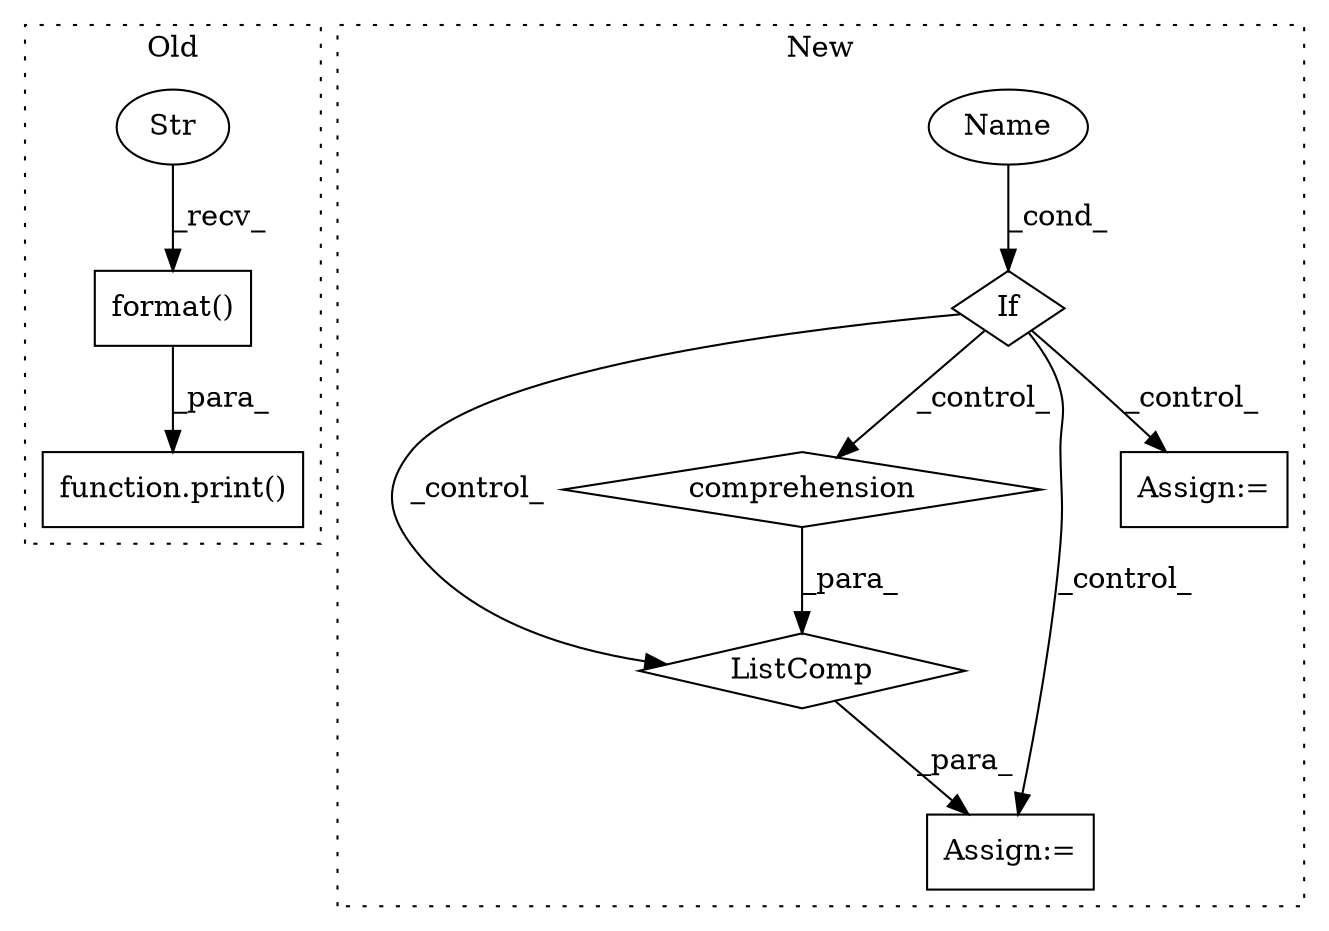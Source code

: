 digraph G {
subgraph cluster0 {
1 [label="format()" a="75" s="10424,10454" l="26,1" shape="box"];
3 [label="Str" a="66" s="10424" l="18" shape="ellipse"];
9 [label="function.print()" a="75" s="10418,10455" l="6,1" shape="box"];
label = "Old";
style="dotted";
}
subgraph cluster1 {
2 [label="ListComp" a="106" s="11352" l="58" shape="diamond"];
4 [label="comprehension" a="45" s="11383" l="3" shape="diamond"];
5 [label="Assign:=" a="68" s="11330" l="3" shape="box"];
6 [label="Name" a="87" s="11239" l="23" shape="ellipse"];
7 [label="If" a="96" s="11236" l="3" shape="diamond"];
8 [label="Assign:=" a="68" s="11571" l="3" shape="box"];
label = "New";
style="dotted";
}
1 -> 9 [label="_para_"];
2 -> 5 [label="_para_"];
3 -> 1 [label="_recv_"];
4 -> 2 [label="_para_"];
6 -> 7 [label="_cond_"];
7 -> 8 [label="_control_"];
7 -> 2 [label="_control_"];
7 -> 4 [label="_control_"];
7 -> 5 [label="_control_"];
}
